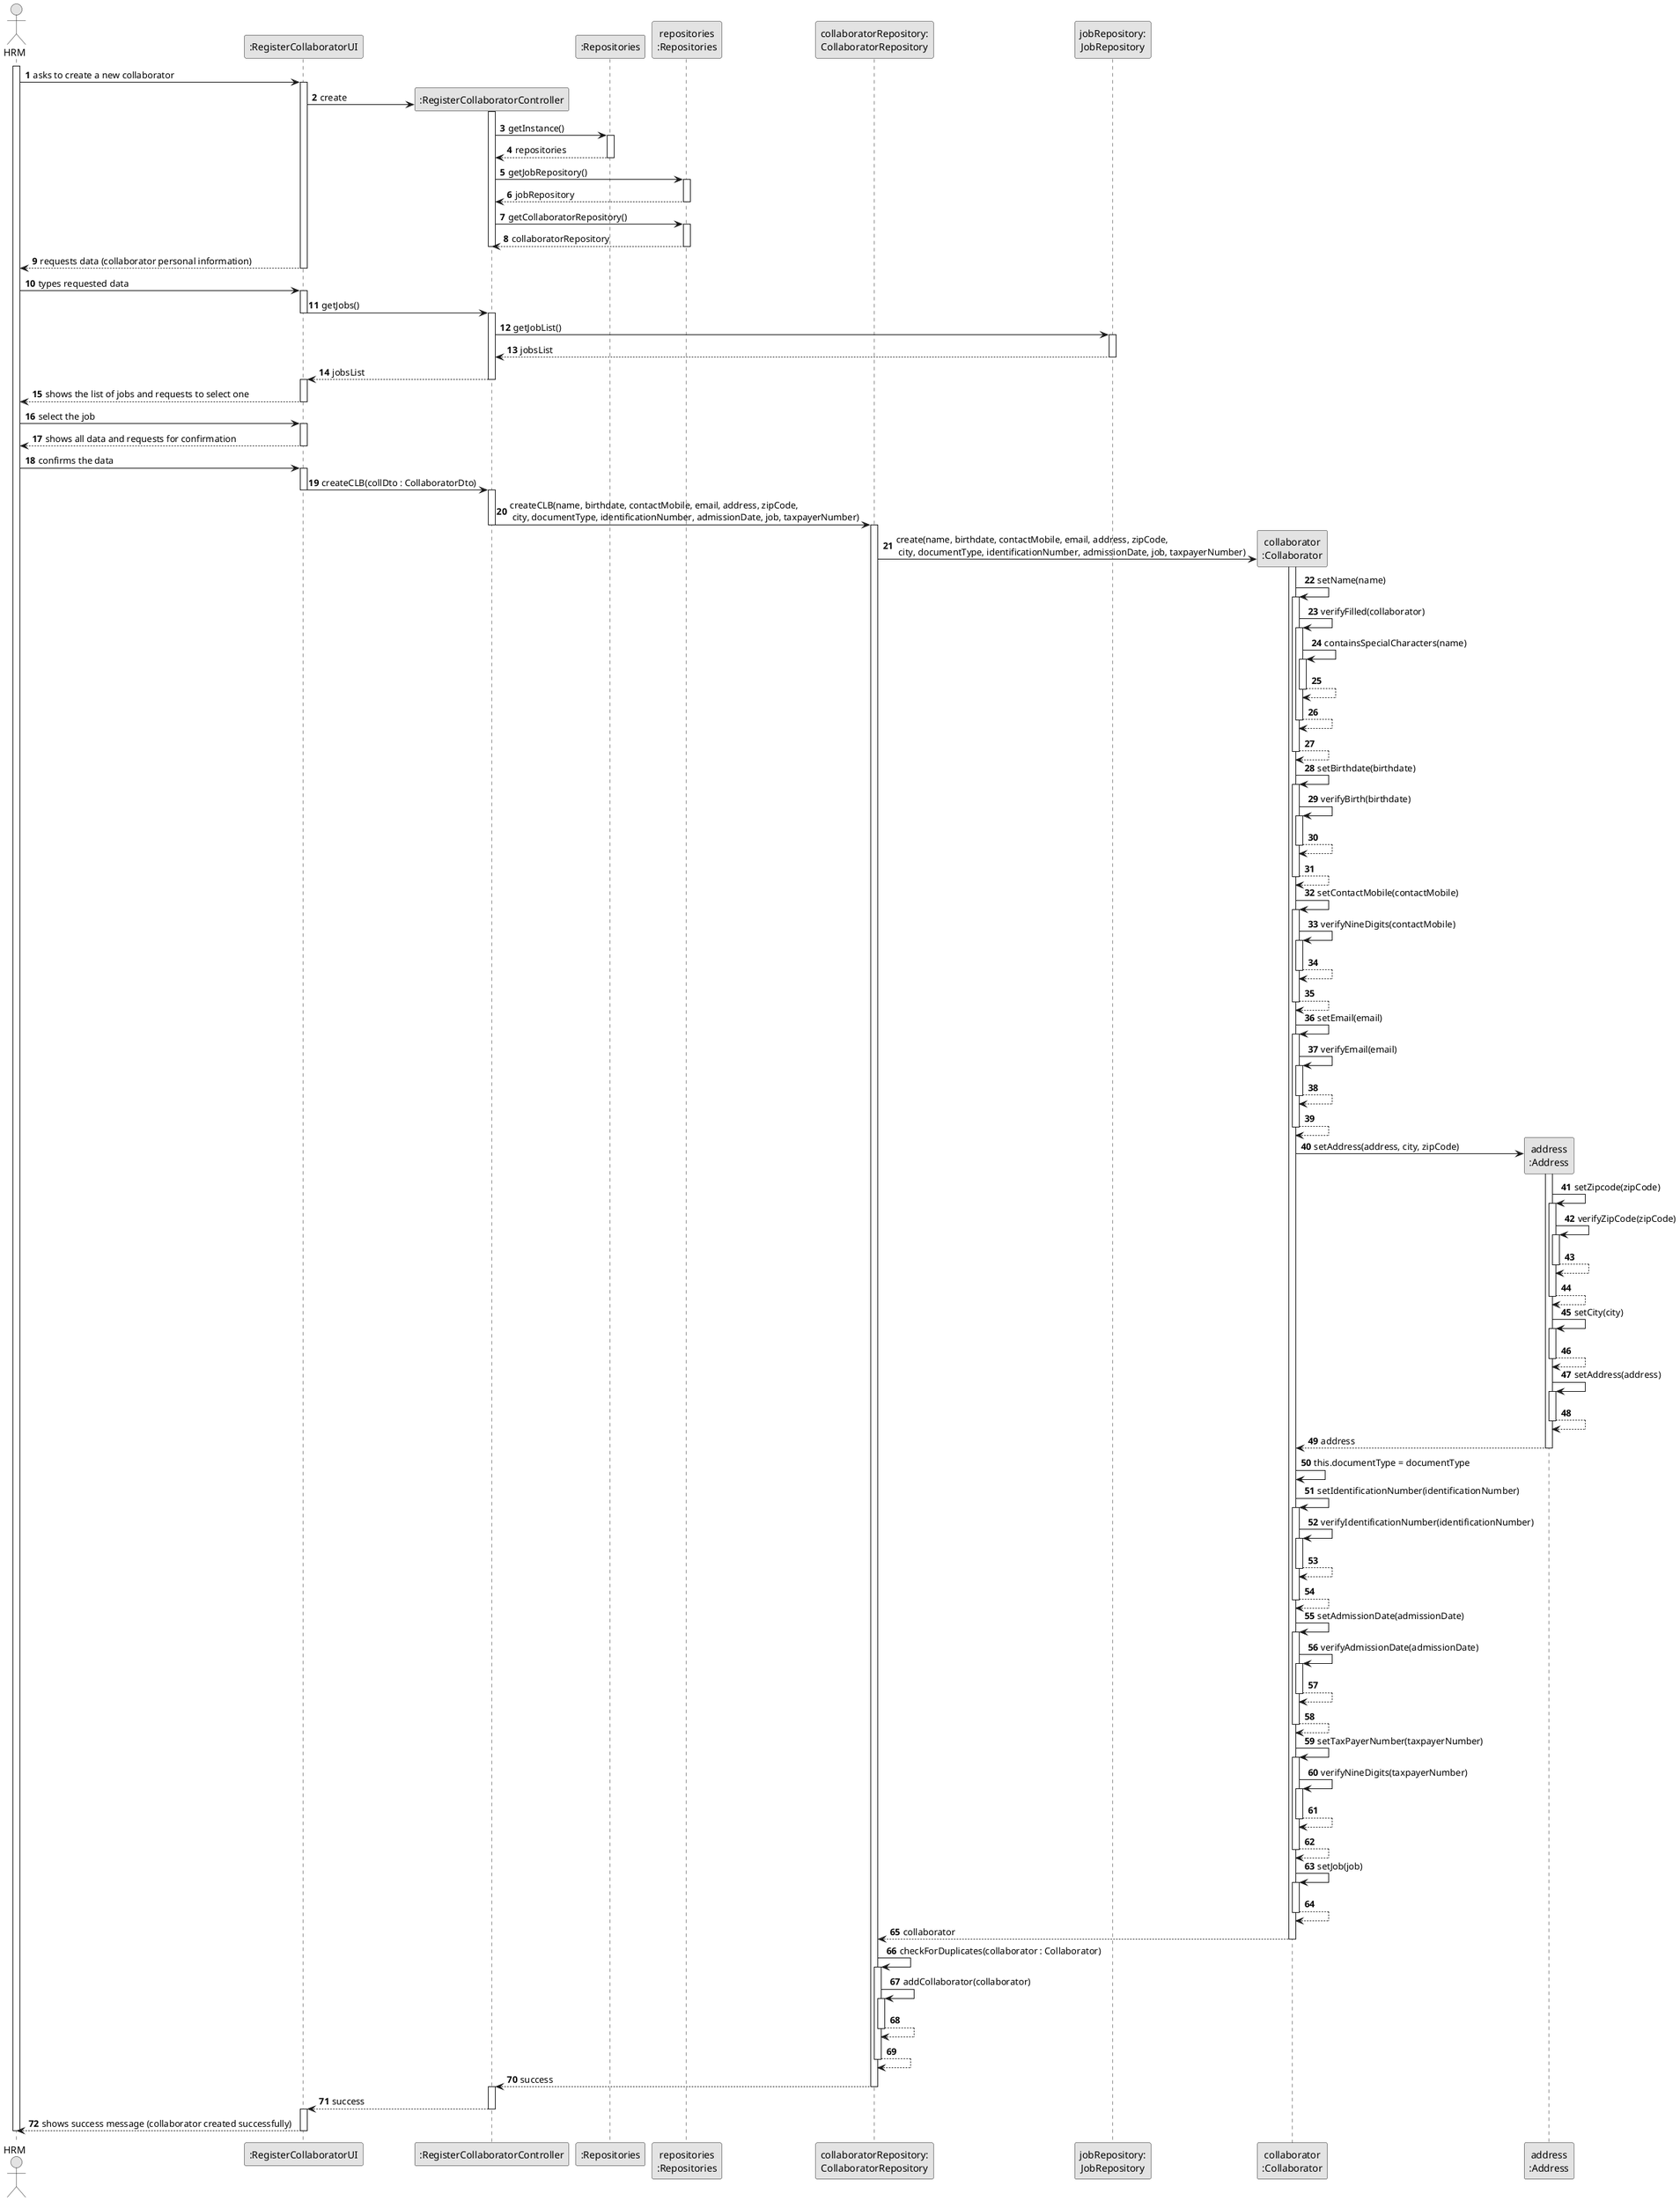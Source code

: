 @startuml
skinparam monochrome true
skinparam packageStyle rectangle
skinparam shadowing false

autonumber

actor "HRM" as HRM
participant ":RegisterCollaboratorUI" as UI
participant ":RegisterCollaboratorController" as CTRL
participant ":Repositories" as GlobRepo
participant "repositories\n:Repositories" as PLAT
participant "collaboratorRepository:\nCollaboratorRepository" as CLBREP
participant "jobRepository:\nJobRepository" as jobRepository
participant "collaborator\n:Collaborator" as CLB
participant "address\n:Address" as Address



activate HRM

HRM -> UI : asks to create a new collaborator
activate UI

UI -> CTRL** : create
activate CTRL
CTRL -> GlobRepo : getInstance()
activate GlobRepo
GlobRepo --> CTRL : repositories
deactivate GlobRepo
CTRL -> PLAT : getJobRepository()
activate PLAT
PLAT -->  CTRL: jobRepository
deactivate PLAT
CTRL -> PLAT : getCollaboratorRepository()
activate PLAT
PLAT -->  CTRL: collaboratorRepository
deactivate PLAT
deactivate CTRL

UI --> HRM : requests data (collaborator personal information)
deactivate UI

HRM -> UI : types requested data
activate UI

UI -> CTRL: getJobs()
deactivate UI

activate CTRL
CTRL -> jobRepository : getJobList()
activate jobRepository
jobRepository --> CTRL : jobsList
deactivate jobRepository
CTRL -->UI : jobsList
deactivate CTRL
activate UI

UI --> HRM : shows the list of jobs and requests to select one
deactivate UI


HRM -> UI : select the job
activate UI

UI --> HRM: shows all data and requests for confirmation
deactivate UI

HRM -> UI: confirms the data
activate UI

UI -> CTRL : createCLB(collDto : CollaboratorDto)

deactivate UI
activate CTRL



CTRL -> CLBREP : createCLB(name, birthdate, contactMobile, email, address, zipCode,\n city, documentType, identificationNumber, admissionDate, job, taxpayerNumber)
deactivate CTRL

activate CLBREP
CLBREP->CLB** : create(name, birthdate, contactMobile, email, address, zipCode,\n city, documentType, identificationNumber, admissionDate, job, taxpayerNumber)
activate CLB
CLB -> CLB : setName(name)
activate CLB
CLB -> CLB : verifyFilled(collaborator)
activate CLB
CLB -> CLB : containsSpecialCharacters(name)
activate CLB
CLB --> CLB
deactivate CLB
CLB --> CLB
deactivate CLB
CLB --> CLB
deactivate CLB


CLB -> CLB : setBirthdate(birthdate)
activate CLB
CLB -> CLB : verifyBirth(birthdate)
activate CLB
CLB --> CLB
deactivate CLB
CLB --> CLB
deactivate CLB


CLB -> CLB : setContactMobile(contactMobile)
activate CLB
CLB -> CLB : verifyNineDigits(contactMobile)
activate CLB
CLB --> CLB
deactivate CLB
CLB --> CLB
deactivate CLB


CLB -> CLB : setEmail(email)
activate CLB
CLB -> CLB : verifyEmail(email)
activate CLB
CLB --> CLB
deactivate CLB
CLB --> CLB
deactivate CLB

CLB -> Address** : setAddress(address, city, zipCode)
activate Address
Address -> Address : setZipcode(zipCode)
activate Address
Address -> Address : verifyZipCode(zipCode)
activate Address
Address --> Address
deactivate Address
Address --> Address
deactivate Address

Address -> Address : setCity(city)
activate Address
Address --> Address
deactivate Address

Address -> Address : setAddress(address)
activate Address
Address --> Address
deactivate Address

Address --> CLB : address

deactivate Address

CLB -> CLB : this.documentType = documentType

CLB -> CLB : setIdentificationNumber(identificationNumber)
activate CLB
CLB -> CLB : verifyIdentificationNumber(identificationNumber)
activate CLB
CLB --> CLB
deactivate CLB
CLB-->CLB
deactivate CLB


CLB -> CLB : setAdmissionDate(admissionDate)
activate CLB
CLB -> CLB : verifyAdmissionDate(admissionDate)
activate CLB
CLB --> CLB
deactivate CLB
CLB-->CLB
deactivate CLB


CLB -> CLB : setTaxPayerNumber(taxpayerNumber)
activate CLB
CLB -> CLB : verifyNineDigits(taxpayerNumber)
activate CLB
CLB --> CLB
deactivate CLB
CLB-->CLB
deactivate CLB

CLB -> CLB : setJob(job)
activate CLB
CLB --> CLB
deactivate CLB


CLB -->CLBREP : collaborator
deactivate CLB

CLBREP -> CLBREP : checkForDuplicates(collaborator : Collaborator)
activate CLBREP
CLBREP -> CLBREP: addCollaborator(collaborator)
activate CLBREP
CLBREP --> CLBREP
deactivate CLBREP
CLBREP --> CLBREP
deactivate CLBREP


CLBREP --> CTRL : success
deactivate CLBREP
activate CTRL



CTRL --> UI : success
deactivate CTRL
activate UI
UI --> HRM : shows success message (collaborator created successfully)
deactivate UI
deactivate HRM
@enduml
